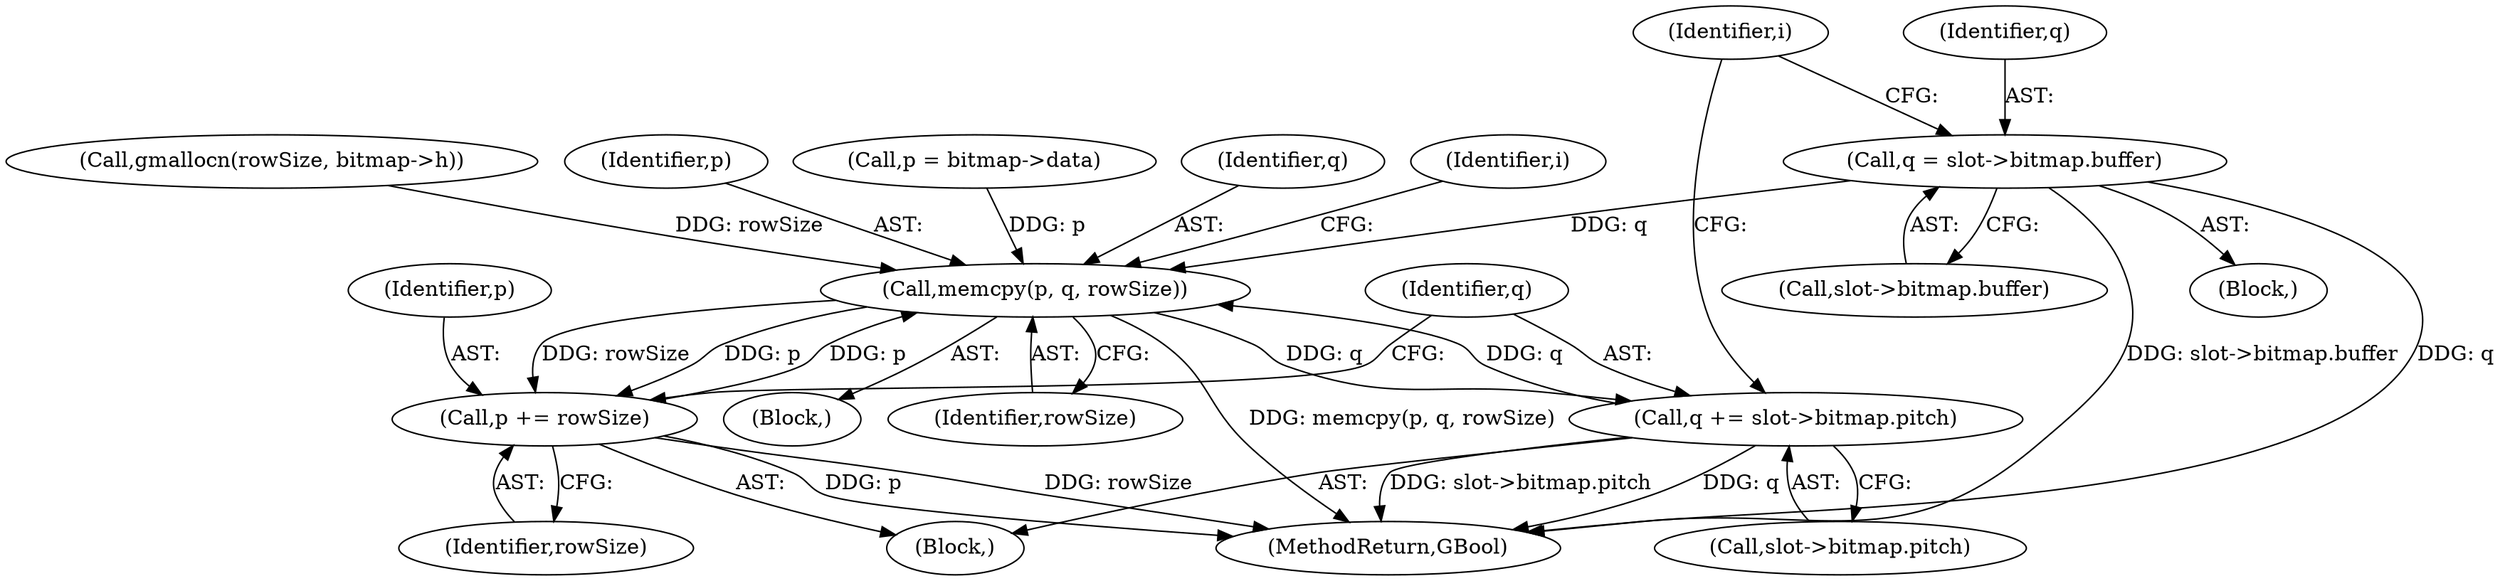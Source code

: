 digraph "0_poppler_9cf2325fb22f812b31858e519411f57747d39bd8_3@pointer" {
"1000407" [label="(Call,q = slot->bitmap.buffer)"];
"1000434" [label="(Call,memcpy(p, q, rowSize))"];
"1000423" [label="(Call,p += rowSize)"];
"1000426" [label="(Call,q += slot->bitmap.pitch)"];
"1000423" [label="(Call,p += rowSize)"];
"1000401" [label="(Block,)"];
"1000422" [label="(Block,)"];
"1000386" [label="(Call,gmallocn(rowSize, bitmap->h))"];
"1000433" [label="(Block,)"];
"1000424" [label="(Identifier,p)"];
"1000415" [label="(Identifier,i)"];
"1000425" [label="(Identifier,rowSize)"];
"1000435" [label="(Identifier,p)"];
"1000402" [label="(Call,p = bitmap->data)"];
"1000437" [label="(Identifier,rowSize)"];
"1000407" [label="(Call,q = slot->bitmap.buffer)"];
"1000440" [label="(MethodReturn,GBool)"];
"1000426" [label="(Call,q += slot->bitmap.pitch)"];
"1000427" [label="(Identifier,q)"];
"1000428" [label="(Call,slot->bitmap.pitch)"];
"1000408" [label="(Identifier,q)"];
"1000409" [label="(Call,slot->bitmap.buffer)"];
"1000436" [label="(Identifier,q)"];
"1000434" [label="(Call,memcpy(p, q, rowSize))"];
"1000421" [label="(Identifier,i)"];
"1000407" -> "1000401"  [label="AST: "];
"1000407" -> "1000409"  [label="CFG: "];
"1000408" -> "1000407"  [label="AST: "];
"1000409" -> "1000407"  [label="AST: "];
"1000415" -> "1000407"  [label="CFG: "];
"1000407" -> "1000440"  [label="DDG: slot->bitmap.buffer"];
"1000407" -> "1000440"  [label="DDG: q"];
"1000407" -> "1000434"  [label="DDG: q"];
"1000434" -> "1000433"  [label="AST: "];
"1000434" -> "1000437"  [label="CFG: "];
"1000435" -> "1000434"  [label="AST: "];
"1000436" -> "1000434"  [label="AST: "];
"1000437" -> "1000434"  [label="AST: "];
"1000421" -> "1000434"  [label="CFG: "];
"1000434" -> "1000440"  [label="DDG: memcpy(p, q, rowSize)"];
"1000434" -> "1000423"  [label="DDG: rowSize"];
"1000434" -> "1000423"  [label="DDG: p"];
"1000434" -> "1000426"  [label="DDG: q"];
"1000402" -> "1000434"  [label="DDG: p"];
"1000423" -> "1000434"  [label="DDG: p"];
"1000426" -> "1000434"  [label="DDG: q"];
"1000386" -> "1000434"  [label="DDG: rowSize"];
"1000423" -> "1000422"  [label="AST: "];
"1000423" -> "1000425"  [label="CFG: "];
"1000424" -> "1000423"  [label="AST: "];
"1000425" -> "1000423"  [label="AST: "];
"1000427" -> "1000423"  [label="CFG: "];
"1000423" -> "1000440"  [label="DDG: rowSize"];
"1000423" -> "1000440"  [label="DDG: p"];
"1000426" -> "1000422"  [label="AST: "];
"1000426" -> "1000428"  [label="CFG: "];
"1000427" -> "1000426"  [label="AST: "];
"1000428" -> "1000426"  [label="AST: "];
"1000415" -> "1000426"  [label="CFG: "];
"1000426" -> "1000440"  [label="DDG: slot->bitmap.pitch"];
"1000426" -> "1000440"  [label="DDG: q"];
}
